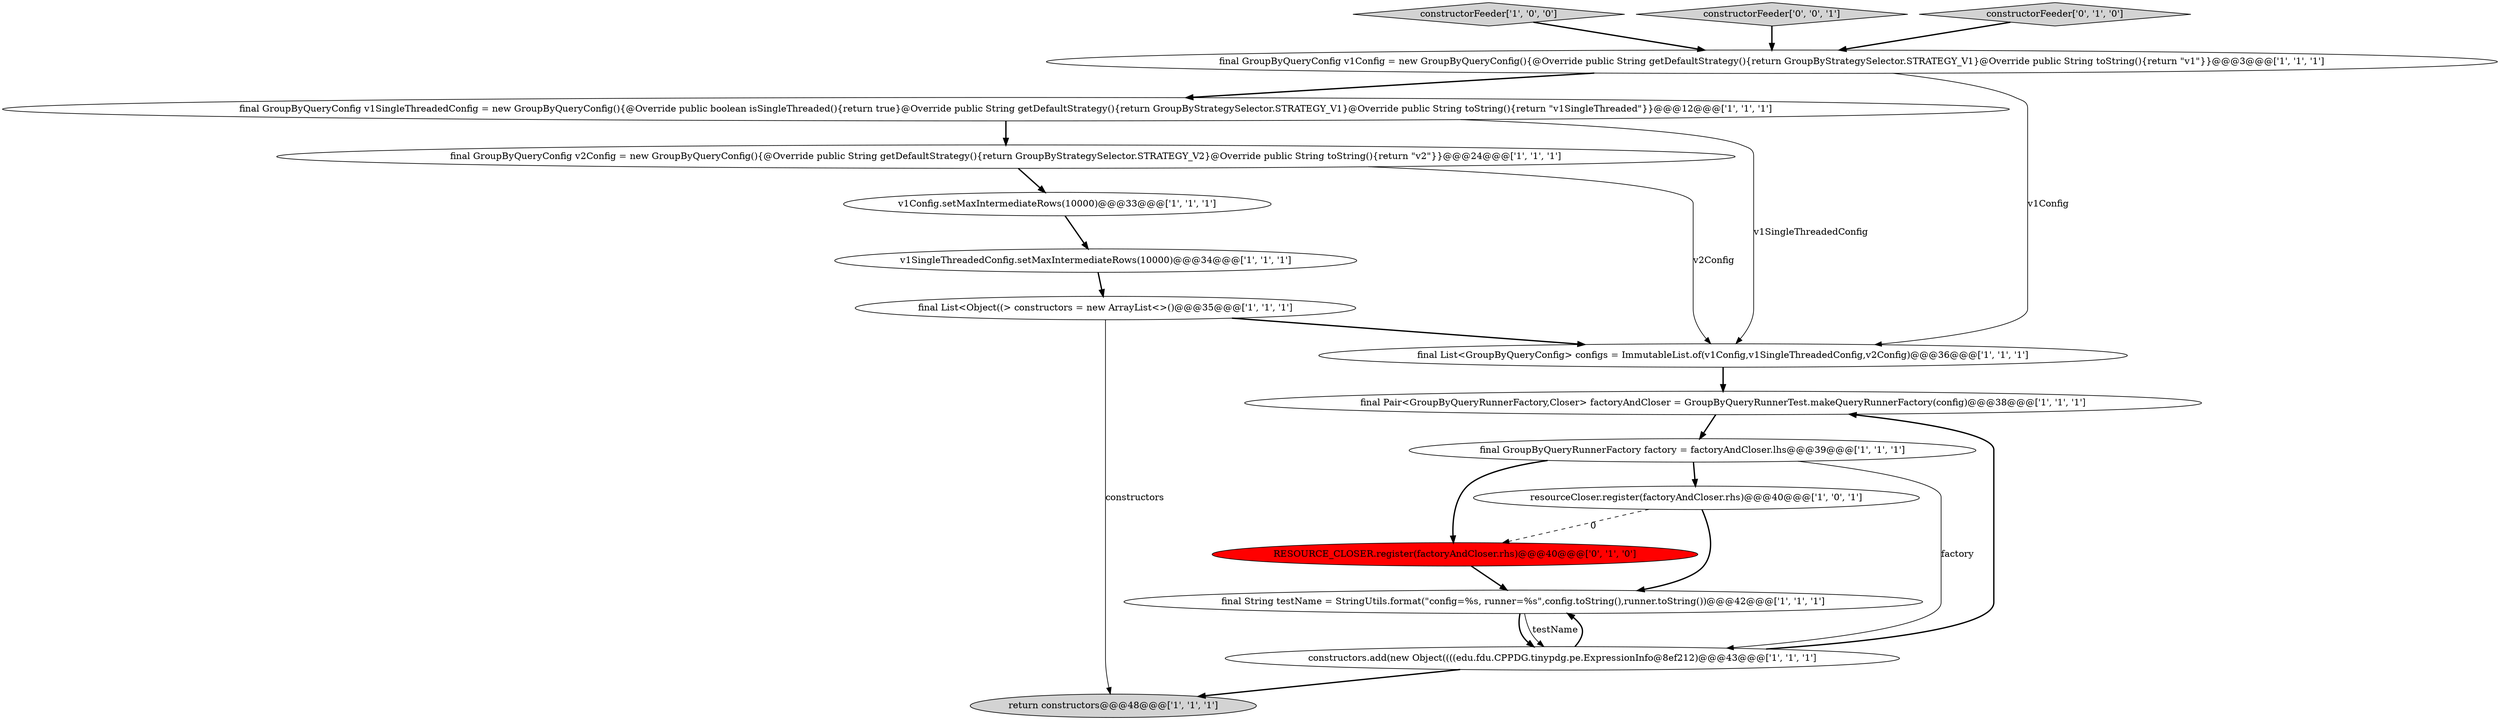 digraph {
4 [style = filled, label = "constructorFeeder['1', '0', '0']", fillcolor = lightgray, shape = diamond image = "AAA0AAABBB1BBB"];
6 [style = filled, label = "final Pair<GroupByQueryRunnerFactory,Closer> factoryAndCloser = GroupByQueryRunnerTest.makeQueryRunnerFactory(config)@@@38@@@['1', '1', '1']", fillcolor = white, shape = ellipse image = "AAA0AAABBB1BBB"];
13 [style = filled, label = "final List<GroupByQueryConfig> configs = ImmutableList.of(v1Config,v1SingleThreadedConfig,v2Config)@@@36@@@['1', '1', '1']", fillcolor = white, shape = ellipse image = "AAA0AAABBB1BBB"];
3 [style = filled, label = "final List<Object((> constructors = new ArrayList<>()@@@35@@@['1', '1', '1']", fillcolor = white, shape = ellipse image = "AAA0AAABBB1BBB"];
8 [style = filled, label = "resourceCloser.register(factoryAndCloser.rhs)@@@40@@@['1', '0', '1']", fillcolor = white, shape = ellipse image = "AAA0AAABBB1BBB"];
12 [style = filled, label = "final String testName = StringUtils.format(\"config=%s, runner=%s\",config.toString(),runner.toString())@@@42@@@['1', '1', '1']", fillcolor = white, shape = ellipse image = "AAA0AAABBB1BBB"];
2 [style = filled, label = "constructors.add(new Object((((edu.fdu.CPPDG.tinypdg.pe.ExpressionInfo@8ef212)@@@43@@@['1', '1', '1']", fillcolor = white, shape = ellipse image = "AAA0AAABBB1BBB"];
5 [style = filled, label = "final GroupByQueryConfig v2Config = new GroupByQueryConfig(){@Override public String getDefaultStrategy(){return GroupByStrategySelector.STRATEGY_V2}@Override public String toString(){return \"v2\"}}@@@24@@@['1', '1', '1']", fillcolor = white, shape = ellipse image = "AAA0AAABBB1BBB"];
9 [style = filled, label = "final GroupByQueryRunnerFactory factory = factoryAndCloser.lhs@@@39@@@['1', '1', '1']", fillcolor = white, shape = ellipse image = "AAA0AAABBB1BBB"];
10 [style = filled, label = "final GroupByQueryConfig v1Config = new GroupByQueryConfig(){@Override public String getDefaultStrategy(){return GroupByStrategySelector.STRATEGY_V1}@Override public String toString(){return \"v1\"}}@@@3@@@['1', '1', '1']", fillcolor = white, shape = ellipse image = "AAA0AAABBB1BBB"];
16 [style = filled, label = "constructorFeeder['0', '0', '1']", fillcolor = lightgray, shape = diamond image = "AAA0AAABBB3BBB"];
11 [style = filled, label = "return constructors@@@48@@@['1', '1', '1']", fillcolor = lightgray, shape = ellipse image = "AAA0AAABBB1BBB"];
0 [style = filled, label = "v1Config.setMaxIntermediateRows(10000)@@@33@@@['1', '1', '1']", fillcolor = white, shape = ellipse image = "AAA0AAABBB1BBB"];
7 [style = filled, label = "final GroupByQueryConfig v1SingleThreadedConfig = new GroupByQueryConfig(){@Override public boolean isSingleThreaded(){return true}@Override public String getDefaultStrategy(){return GroupByStrategySelector.STRATEGY_V1}@Override public String toString(){return \"v1SingleThreaded\"}}@@@12@@@['1', '1', '1']", fillcolor = white, shape = ellipse image = "AAA0AAABBB1BBB"];
1 [style = filled, label = "v1SingleThreadedConfig.setMaxIntermediateRows(10000)@@@34@@@['1', '1', '1']", fillcolor = white, shape = ellipse image = "AAA0AAABBB1BBB"];
15 [style = filled, label = "constructorFeeder['0', '1', '0']", fillcolor = lightgray, shape = diamond image = "AAA0AAABBB2BBB"];
14 [style = filled, label = "RESOURCE_CLOSER.register(factoryAndCloser.rhs)@@@40@@@['0', '1', '0']", fillcolor = red, shape = ellipse image = "AAA1AAABBB2BBB"];
4->10 [style = bold, label=""];
15->10 [style = bold, label=""];
16->10 [style = bold, label=""];
2->6 [style = bold, label=""];
1->3 [style = bold, label=""];
8->14 [style = dashed, label="0"];
9->8 [style = bold, label=""];
10->7 [style = bold, label=""];
10->13 [style = solid, label="v1Config"];
2->12 [style = bold, label=""];
12->2 [style = bold, label=""];
7->5 [style = bold, label=""];
5->13 [style = solid, label="v2Config"];
12->2 [style = solid, label="testName"];
5->0 [style = bold, label=""];
0->1 [style = bold, label=""];
14->12 [style = bold, label=""];
3->11 [style = solid, label="constructors"];
9->14 [style = bold, label=""];
9->2 [style = solid, label="factory"];
3->13 [style = bold, label=""];
13->6 [style = bold, label=""];
6->9 [style = bold, label=""];
2->11 [style = bold, label=""];
8->12 [style = bold, label=""];
7->13 [style = solid, label="v1SingleThreadedConfig"];
}
